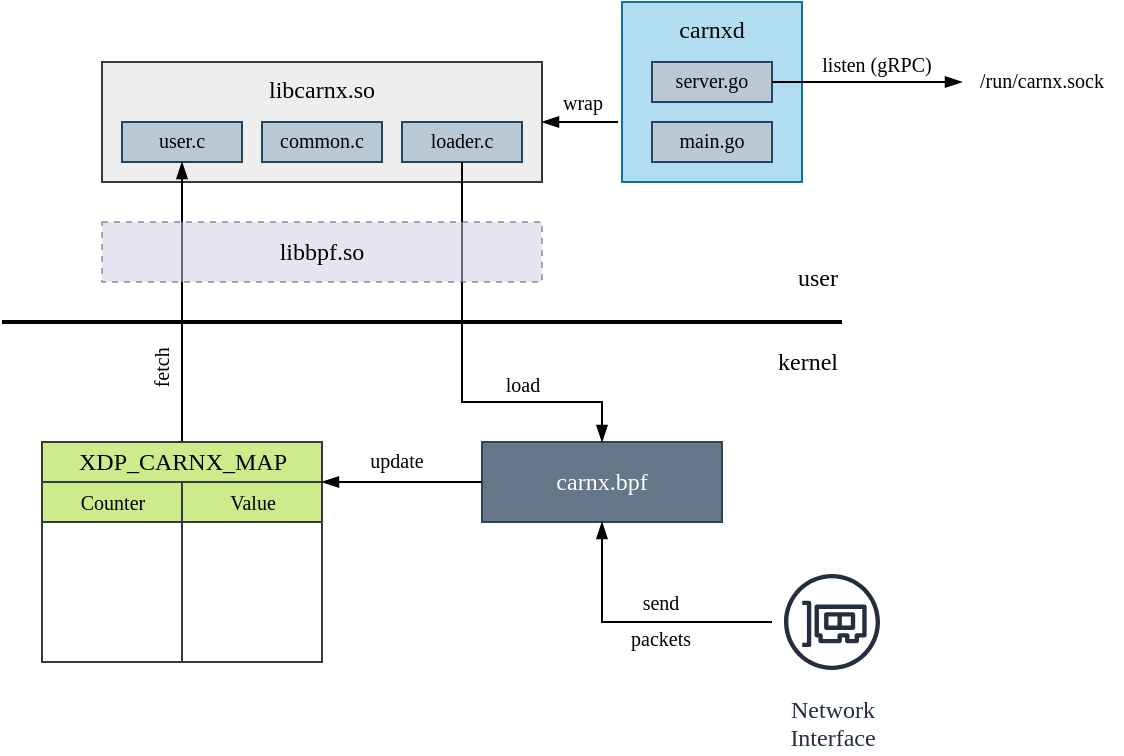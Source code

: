 <mxfile version="13.1.3">
    <diagram id="6hGFLwfOUW9BJ-s0fimq" name="Page-1">
        <mxGraphModel dx="996" dy="466" grid="1" gridSize="10" guides="1" tooltips="1" connect="1" arrows="1" fold="1" page="1" pageScale="1" pageWidth="827" pageHeight="1169" background="#FFFFFF" math="0" shadow="0" extFonts="Architects Daughter^https://fonts.googleapis.com/css?family=Architects+Daughter|Oxygen^https://fonts.googleapis.com/css?family=Oxygen|Oxygen Mono^https://fonts.googleapis.com/css?family=Oxygen+Mono|IBM Plex Mono^https://fonts.googleapis.com/css?family=IBM+Plex+Mono|IBM Plex Sans^https://fonts.googleapis.com/css?family=IBM+Plex+Sans">
            <root>
                <mxCell id="0"/>
                <mxCell id="1" parent="0"/>
                <mxCell id="2" value="carnx.bpf" style="rounded=0;whiteSpace=wrap;html=1;fillColor=#647687;strokeColor=#314354;fontColor=#ffffff;fontFamily=IBM Plex Mono;FType=g;" vertex="1" parent="1">
                    <mxGeometry x="400" y="300" width="120" height="40" as="geometry"/>
                </mxCell>
                <mxCell id="3" value="" style="endArrow=none;html=1;strokeColor=#000000;strokeWidth=2;" edge="1" parent="1">
                    <mxGeometry width="50" height="50" relative="1" as="geometry">
                        <mxPoint x="160" y="240" as="sourcePoint"/>
                        <mxPoint x="580" y="240" as="targetPoint"/>
                    </mxGeometry>
                </mxCell>
                <mxCell id="4" value="kernel" style="text;html=1;strokeColor=none;fillColor=none;align=right;verticalAlign=middle;whiteSpace=wrap;rounded=0;fontColor=#000000;fontFamily=IBM Plex Sans;FType=g;" vertex="1" parent="1">
                    <mxGeometry x="540" y="240" width="40" height="40" as="geometry"/>
                </mxCell>
                <mxCell id="6" value="user" style="text;html=1;strokeColor=none;fillColor=none;align=right;verticalAlign=middle;whiteSpace=wrap;rounded=0;fontColor=#000000;fontFamily=IBM Plex Sans;FType=g;spacingBottom=5;" vertex="1" parent="1">
                    <mxGeometry x="540" y="200" width="40" height="40" as="geometry"/>
                </mxCell>
                <mxCell id="20" value="" style="group" vertex="1" connectable="0" parent="1">
                    <mxGeometry x="340" y="280" height="20" as="geometry"/>
                </mxCell>
                <mxCell id="21" value="libcarnx.so" style="rounded=0;whiteSpace=wrap;html=1;fillColor=#eeeeee;strokeColor=#36393d;fontFamily=IBM Plex Mono;FType=g;fontColor=#000000;verticalAlign=top;" vertex="1" parent="1">
                    <mxGeometry x="210" y="110" width="220" height="60" as="geometry"/>
                </mxCell>
                <mxCell id="22" value="&lt;font style=&quot;font-size: 10px&quot;&gt;loader.c&lt;/font&gt;" style="rounded=0;whiteSpace=wrap;html=1;fillColor=#bac8d3;strokeColor=#23445d;fontFamily=IBM Plex Mono;FType=g;verticalAlign=middle;spacingBottom=2;fontColor=#000000;" vertex="1" parent="1">
                    <mxGeometry x="360" y="140" width="60" height="20" as="geometry"/>
                </mxCell>
                <mxCell id="23" value="&lt;font style=&quot;font-size: 10px&quot;&gt;common.c&lt;/font&gt;" style="rounded=0;whiteSpace=wrap;html=1;fillColor=#bac8d3;strokeColor=#23445d;fontFamily=IBM Plex Mono;FType=g;verticalAlign=middle;spacingBottom=2;fontColor=#000000;" vertex="1" parent="1">
                    <mxGeometry x="290" y="140" width="60" height="20" as="geometry"/>
                </mxCell>
                <mxCell id="24" value="&lt;font style=&quot;font-size: 10px&quot;&gt;user.c&lt;/font&gt;" style="rounded=0;whiteSpace=wrap;html=1;fillColor=#bac8d3;strokeColor=#23445d;fontFamily=IBM Plex Mono;FType=g;verticalAlign=middle;spacingBottom=2;fontColor=#000000;" vertex="1" parent="1">
                    <mxGeometry x="220" y="140" width="60" height="20" as="geometry"/>
                </mxCell>
                <mxCell id="28" value="" style="group;horizontal=0;" vertex="1" connectable="0" parent="1">
                    <mxGeometry x="376.673" y="239" width="53.327" height="21" as="geometry"/>
                </mxCell>
                <mxCell id="26" value="" style="endArrow=blockThin;html=1;strokeColor=#000000;strokeWidth=1;fontFamily=IBM Plex Sans;fontSize=10;fontColor=#000000;exitX=0.5;exitY=1;exitDx=0;exitDy=0;entryX=0.5;entryY=0;entryDx=0;entryDy=0;edgeStyle=elbowEdgeStyle;elbow=vertical;endFill=1;rounded=0;" edge="1" parent="28" source="22" target="2">
                    <mxGeometry width="50" height="50" relative="1" as="geometry">
                        <mxPoint x="-96.673" y="1" as="sourcePoint"/>
                        <mxPoint x="-46.673" y="-49" as="targetPoint"/>
                        <Array as="points">
                            <mxPoint x="43" y="41"/>
                        </Array>
                    </mxGeometry>
                </mxCell>
                <mxCell id="30" value="" style="endArrow=blockThin;html=1;strokeColor=#000000;strokeWidth=1;fontFamily=IBM Plex Sans;fontSize=10;fontColor=#000000;exitX=0.5;exitY=0;exitDx=0;exitDy=0;entryX=0.5;entryY=1;entryDx=0;entryDy=0;edgeStyle=elbowEdgeStyle;elbow=vertical;endFill=1;rounded=0;" edge="1" parent="1" source="8" target="24">
                    <mxGeometry width="50" height="50" relative="1" as="geometry">
                        <mxPoint x="400" y="170" as="sourcePoint"/>
                        <mxPoint x="470" y="310" as="targetPoint"/>
                        <Array as="points">
                            <mxPoint x="260" y="180"/>
                            <mxPoint x="429.673" y="290"/>
                        </Array>
                    </mxGeometry>
                </mxCell>
                <mxCell id="29" value="libbpf.so" style="rounded=0;whiteSpace=wrap;html=1;fillColor=#d0cee2;strokeColor=#56517e;fontFamily=IBM Plex Mono;FType=g;verticalAlign=middle;fontColor=#000000;dashed=1;opacity=50;" vertex="1" parent="1">
                    <mxGeometry x="210" y="190" width="220" height="30" as="geometry"/>
                </mxCell>
                <mxCell id="8" value="&lt;span style=&quot;font-weight: 400&quot;&gt;XDP_CARNX_MAP&lt;/span&gt;" style="swimlane;html=1;childLayout=stackLayout;resizeParent=1;resizeParentMax=0;startSize=20;fontFamily=IBM Plex Mono;align=center;fillColor=#cdeb8b;strokeColor=#36393d;fontColor=#000000;" vertex="1" parent="1">
                    <mxGeometry x="180" y="300" width="140" height="110" as="geometry"/>
                </mxCell>
                <mxCell id="9" value="Counter" style="swimlane;html=1;startSize=20;fillColor=#cdeb8b;strokeColor=#36393d;fontColor=#000000;fontFamily=IBM Plex Sans;fontStyle=0;fontSize=10;" vertex="1" parent="8">
                    <mxGeometry y="20" width="70" height="90" as="geometry"/>
                </mxCell>
                <mxCell id="10" value="Value" style="swimlane;html=1;startSize=20;fillColor=#cdeb8b;strokeColor=#36393d;fontColor=#000000;fontStyle=0;fontFamily=IBM Plex Sans;fontSize=10;" vertex="1" parent="8">
                    <mxGeometry x="70" y="20" width="70" height="90" as="geometry"/>
                </mxCell>
                <mxCell id="31" value="&lt;span&gt;fetch&lt;/span&gt;" style="edgeLabel;html=1;align=center;verticalAlign=middle;resizable=0;points=[];fontSize=10;fontFamily=IBM Plex Sans;fontColor=#000000;labelBackgroundColor=none;horizontal=0;" vertex="1" connectable="0" parent="1">
                    <mxGeometry x="236.997" y="270" as="geometry">
                        <mxPoint x="2.15" y="7" as="offset"/>
                    </mxGeometry>
                </mxCell>
                <mxCell id="37" value="" style="endArrow=blockThin;html=1;strokeColor=#000000;strokeWidth=1;fontFamily=IBM Plex Sans;fontSize=10;fontColor=#000000;entryX=1;entryY=0.5;entryDx=0;entryDy=0;edgeStyle=elbowEdgeStyle;endFill=1;rounded=0;" edge="1" parent="1" target="21">
                    <mxGeometry width="50" height="50" relative="1" as="geometry">
                        <mxPoint x="468" y="140" as="sourcePoint"/>
                        <mxPoint x="640" y="99" as="targetPoint"/>
                    </mxGeometry>
                </mxCell>
                <mxCell id="38" value="&lt;span&gt;wrap&lt;/span&gt;" style="edgeLabel;html=1;align=center;verticalAlign=middle;resizable=0;points=[];fontSize=10;fontFamily=IBM Plex Sans;fontColor=#000000;labelBackgroundColor=none;" vertex="1" connectable="0" parent="1">
                    <mxGeometry x="449.997" y="123" as="geometry">
                        <mxPoint x="0.15" y="7" as="offset"/>
                    </mxGeometry>
                </mxCell>
                <mxCell id="27" value="&lt;span&gt;load&lt;/span&gt;" style="edgeLabel;html=1;align=center;verticalAlign=middle;resizable=0;points=[];fontSize=10;fontFamily=IBM Plex Sans;fontColor=#000000;labelBackgroundColor=none;horizontal=1;" vertex="1" connectable="0" parent="1">
                    <mxGeometry x="403.333" y="262" as="geometry">
                        <mxPoint x="16.67" y="9" as="offset"/>
                    </mxGeometry>
                </mxCell>
                <mxCell id="39" value="/run/carnx.sock" style="text;html=1;strokeColor=none;fillColor=none;align=center;verticalAlign=middle;whiteSpace=wrap;rounded=0;dashed=1;labelBackgroundColor=none;fontFamily=IBM Plex Sans;fontSize=10;fontColor=#000000;opacity=50;spacingBottom=2;" vertex="1" parent="1">
                    <mxGeometry x="640" y="110" width="80" height="20" as="geometry"/>
                </mxCell>
                <mxCell id="33" value="carnxd" style="rounded=0;whiteSpace=wrap;html=1;fillColor=#b1ddf0;strokeColor=#10739e;fontFamily=IBM Plex Mono;FType=g;verticalAlign=top;fontColor=#000000;" vertex="1" parent="1">
                    <mxGeometry x="470" y="80" width="90" height="90" as="geometry"/>
                </mxCell>
                <mxCell id="34" value="&lt;font style=&quot;font-size: 10px&quot;&gt;main.go&lt;/font&gt;" style="rounded=0;whiteSpace=wrap;html=1;fillColor=#bac8d3;strokeColor=#23445d;fontFamily=IBM Plex Mono;FType=g;verticalAlign=middle;spacingBottom=2;fontColor=#000000;" vertex="1" parent="1">
                    <mxGeometry x="485" y="140" width="60" height="20" as="geometry"/>
                </mxCell>
                <mxCell id="35" value="&lt;font style=&quot;font-size: 10px&quot;&gt;server.go&lt;/font&gt;" style="rounded=0;whiteSpace=wrap;html=1;fillColor=#bac8d3;strokeColor=#23445d;fontFamily=IBM Plex Mono;FType=g;verticalAlign=middle;spacingBottom=2;fontColor=#000000;" vertex="1" parent="1">
                    <mxGeometry x="485" y="110" width="60" height="20" as="geometry"/>
                </mxCell>
                <mxCell id="40" value="" style="endArrow=blockThin;html=1;strokeColor=#000000;strokeWidth=1;fontFamily=IBM Plex Sans;fontSize=10;fontColor=#000000;entryX=0;entryY=0.5;entryDx=0;entryDy=0;edgeStyle=elbowEdgeStyle;endFill=1;rounded=0;exitX=1;exitY=0.5;exitDx=0;exitDy=0;" edge="1" parent="1" source="35" target="39">
                    <mxGeometry width="50" height="50" relative="1" as="geometry">
                        <mxPoint x="600" y="150" as="sourcePoint"/>
                        <mxPoint x="620" y="159.6" as="targetPoint"/>
                    </mxGeometry>
                </mxCell>
                <mxCell id="41" value="listen (gRPC)" style="edgeLabel;html=1;align=center;verticalAlign=middle;resizable=0;points=[];fontSize=10;fontFamily=IBM Plex Sans;fontColor=#000000;labelBackgroundColor=none;" vertex="1" connectable="0" parent="1">
                    <mxGeometry x="596.997" y="104" as="geometry">
                        <mxPoint x="0.15" y="7" as="offset"/>
                    </mxGeometry>
                </mxCell>
                <mxCell id="42" value="" style="endArrow=blockThin;html=1;strokeColor=#000000;strokeWidth=1;fontFamily=IBM Plex Sans;fontSize=10;fontColor=#000000;exitX=0;exitY=0.5;exitDx=0;exitDy=0;entryX=1;entryY=0;entryDx=0;entryDy=0;endFill=1;" edge="1" parent="1" source="2" target="10">
                    <mxGeometry width="50" height="50" relative="1" as="geometry">
                        <mxPoint x="410" y="340" as="sourcePoint"/>
                        <mxPoint x="460" y="290" as="targetPoint"/>
                    </mxGeometry>
                </mxCell>
                <mxCell id="43" value="&lt;span&gt;update&lt;/span&gt;" style="edgeLabel;html=1;align=center;verticalAlign=middle;resizable=0;points=[];fontSize=10;fontFamily=IBM Plex Sans;fontColor=#000000;labelBackgroundColor=none;horizontal=1;" vertex="1" connectable="0" parent="1">
                    <mxGeometry x="340.003" y="300" as="geometry">
                        <mxPoint x="16.67" y="9" as="offset"/>
                    </mxGeometry>
                </mxCell>
                <mxCell id="47" value="&lt;font face=&quot;IBM Plex Sans&quot;&gt;Network&lt;br&gt;Interface&lt;/font&gt;" style="outlineConnect=0;fontColor=#232F3E;gradientColor=none;strokeColor=#232F3E;fillColor=none;dashed=0;verticalLabelPosition=bottom;verticalAlign=top;align=center;html=1;fontSize=12;fontStyle=0;aspect=fixed;shape=mxgraph.aws4.resourceIcon;resIcon=mxgraph.aws4.elastic_network_interface;labelBackgroundColor=none;" vertex="1" parent="1">
                    <mxGeometry x="545" y="360" width="60" height="60" as="geometry"/>
                </mxCell>
                <mxCell id="51" value="" style="group" vertex="1" connectable="0" parent="1">
                    <mxGeometry x="460" y="360" width="50" height="30" as="geometry"/>
                </mxCell>
                <mxCell id="49" value="" style="edgeStyle=elbowEdgeStyle;rounded=0;orthogonalLoop=1;jettySize=auto;html=1;endArrow=blockThin;endFill=1;strokeColor=#000000;strokeWidth=1;fontFamily=IBM Plex Sans;fontSize=10;fontColor=#000000;entryX=0.5;entryY=1;entryDx=0;entryDy=0;" edge="1" parent="51" source="47" target="2">
                    <mxGeometry relative="1" as="geometry">
                        <mxPoint x="20.095" y="-10" as="targetPoint"/>
                        <Array as="points">
                            <mxPoint y="30"/>
                            <mxPoint x="50" y="30"/>
                            <mxPoint x="40" y="20"/>
                            <mxPoint/>
                            <mxPoint y="10"/>
                        </Array>
                    </mxGeometry>
                </mxCell>
                <mxCell id="50" value="&lt;span style=&quot;line-height: 180%&quot;&gt;send&lt;br&gt;packets&lt;br&gt;&lt;/span&gt;" style="edgeLabel;html=1;align=center;verticalAlign=middle;resizable=0;points=[];fontSize=10;fontFamily=IBM Plex Sans;fontColor=#000000;labelBackgroundColor=none;horizontal=1;" vertex="1" connectable="0" parent="51">
                    <mxGeometry x="12.003" y="20" as="geometry">
                        <mxPoint x="16.67" y="9" as="offset"/>
                    </mxGeometry>
                </mxCell>
            </root>
        </mxGraphModel>
    </diagram>
</mxfile>
